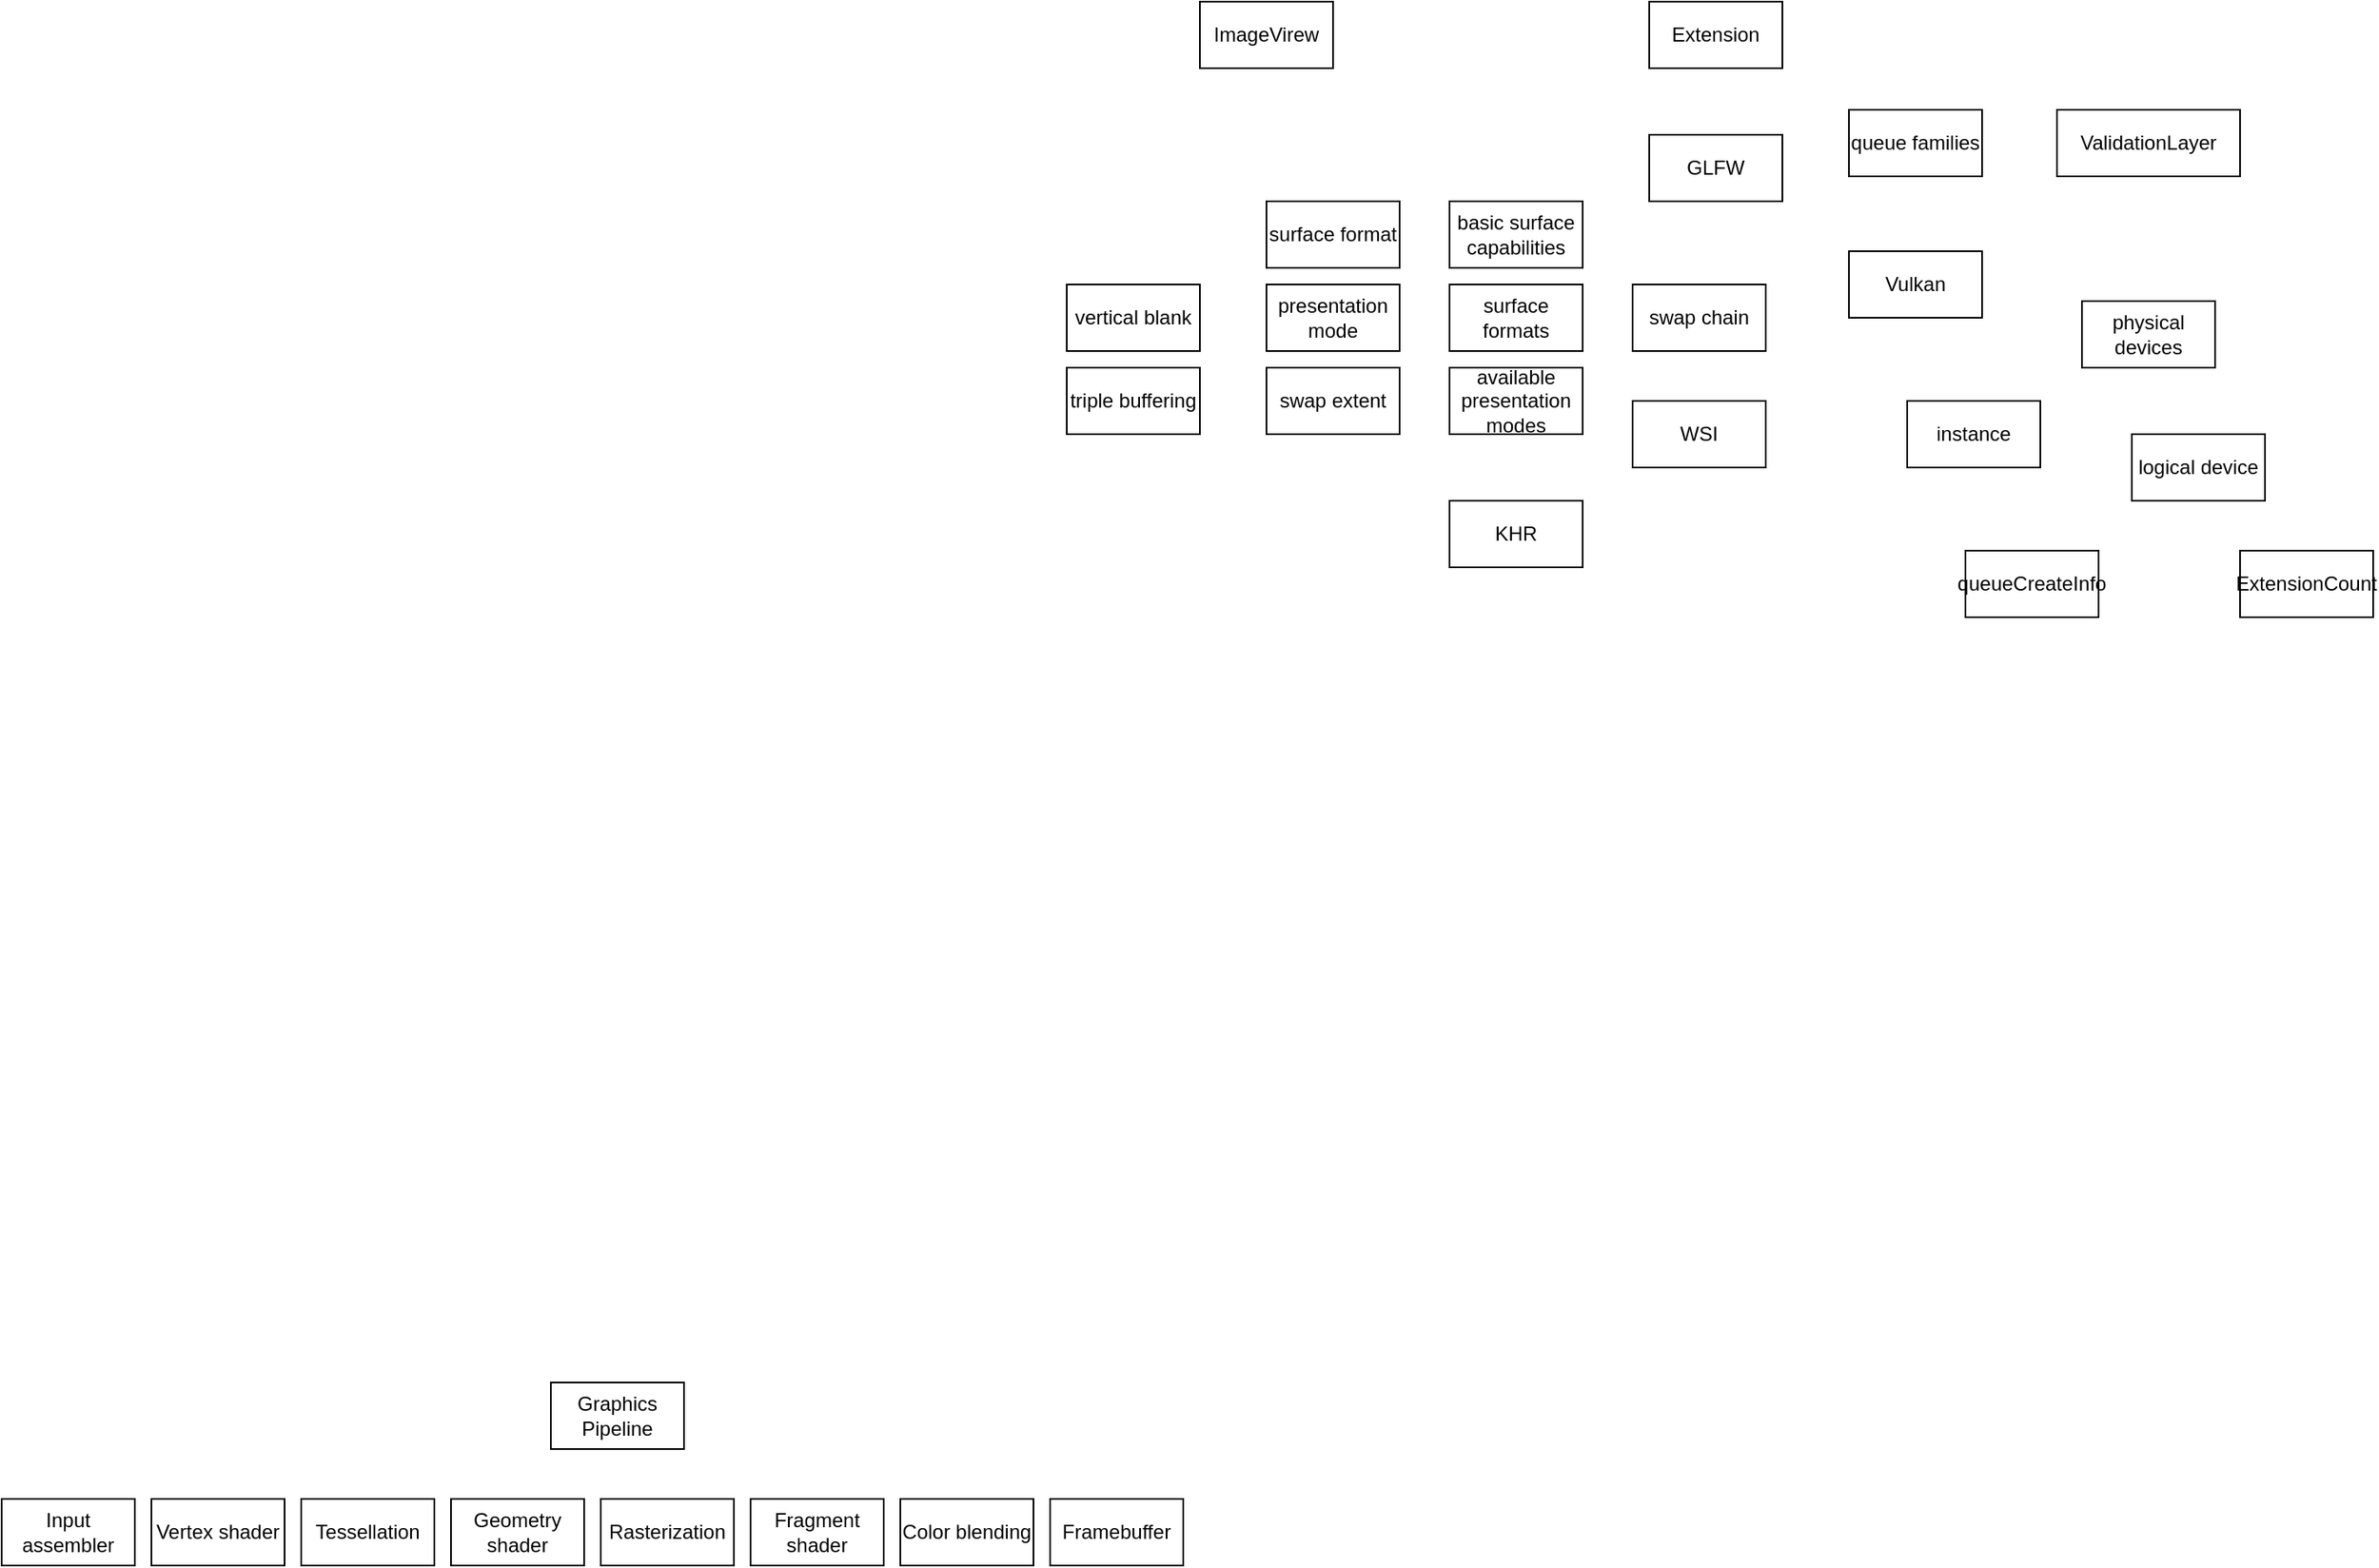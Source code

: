 <mxfile version="21.6.5" type="github">
  <diagram name="Page-1" id="YQkKPv3IHBz7KrScqebn">
    <mxGraphModel dx="616" dy="430" grid="1" gridSize="10" guides="1" tooltips="1" connect="1" arrows="1" fold="1" page="1" pageScale="1" pageWidth="5000" pageHeight="5000" math="0" shadow="0">
      <root>
        <mxCell id="0" />
        <mxCell id="1" parent="0" />
        <mxCell id="zpY-GAfpiMJKnw2xZxAC-1" value="Vulkan" style="rounded=0;whiteSpace=wrap;html=1;" vertex="1" parent="1">
          <mxGeometry x="1610" y="1070" width="80" height="40" as="geometry" />
        </mxCell>
        <mxCell id="zpY-GAfpiMJKnw2xZxAC-2" value="ValidationLayer" style="rounded=0;whiteSpace=wrap;html=1;" vertex="1" parent="1">
          <mxGeometry x="1735" y="985" width="110" height="40" as="geometry" />
        </mxCell>
        <mxCell id="zpY-GAfpiMJKnw2xZxAC-4" value="GLFW" style="rounded=0;whiteSpace=wrap;html=1;" vertex="1" parent="1">
          <mxGeometry x="1490" y="1000" width="80" height="40" as="geometry" />
        </mxCell>
        <mxCell id="zpY-GAfpiMJKnw2xZxAC-5" value="swap chain" style="rounded=0;whiteSpace=wrap;html=1;" vertex="1" parent="1">
          <mxGeometry x="1480" y="1090" width="80" height="40" as="geometry" />
        </mxCell>
        <mxCell id="zpY-GAfpiMJKnw2xZxAC-6" value="WSI" style="rounded=0;whiteSpace=wrap;html=1;" vertex="1" parent="1">
          <mxGeometry x="1480" y="1160" width="80" height="40" as="geometry" />
        </mxCell>
        <mxCell id="zpY-GAfpiMJKnw2xZxAC-7" value="instance" style="rounded=0;whiteSpace=wrap;html=1;" vertex="1" parent="1">
          <mxGeometry x="1645" y="1160" width="80" height="40" as="geometry" />
        </mxCell>
        <mxCell id="zpY-GAfpiMJKnw2xZxAC-8" value="physical devices" style="rounded=0;whiteSpace=wrap;html=1;" vertex="1" parent="1">
          <mxGeometry x="1750" y="1100" width="80" height="40" as="geometry" />
        </mxCell>
        <mxCell id="zpY-GAfpiMJKnw2xZxAC-9" value="queue families" style="rounded=0;whiteSpace=wrap;html=1;" vertex="1" parent="1">
          <mxGeometry x="1610" y="985" width="80" height="40" as="geometry" />
        </mxCell>
        <mxCell id="zpY-GAfpiMJKnw2xZxAC-10" value="logical device" style="rounded=0;whiteSpace=wrap;html=1;" vertex="1" parent="1">
          <mxGeometry x="1780" y="1180" width="80" height="40" as="geometry" />
        </mxCell>
        <mxCell id="zpY-GAfpiMJKnw2xZxAC-11" value="Extension" style="rounded=0;whiteSpace=wrap;html=1;" vertex="1" parent="1">
          <mxGeometry x="1490" y="920" width="80" height="40" as="geometry" />
        </mxCell>
        <mxCell id="zpY-GAfpiMJKnw2xZxAC-12" value="basic surface capabilities" style="rounded=0;whiteSpace=wrap;html=1;" vertex="1" parent="1">
          <mxGeometry x="1370" y="1040" width="80" height="40" as="geometry" />
        </mxCell>
        <mxCell id="zpY-GAfpiMJKnw2xZxAC-13" value="surface formats" style="rounded=0;whiteSpace=wrap;html=1;" vertex="1" parent="1">
          <mxGeometry x="1370" y="1090" width="80" height="40" as="geometry" />
        </mxCell>
        <mxCell id="zpY-GAfpiMJKnw2xZxAC-14" value="available presentation modes" style="rounded=0;whiteSpace=wrap;html=1;" vertex="1" parent="1">
          <mxGeometry x="1370" y="1140" width="80" height="40" as="geometry" />
        </mxCell>
        <mxCell id="zpY-GAfpiMJKnw2xZxAC-15" value="surface format" style="rounded=0;whiteSpace=wrap;html=1;" vertex="1" parent="1">
          <mxGeometry x="1260" y="1040" width="80" height="40" as="geometry" />
        </mxCell>
        <mxCell id="zpY-GAfpiMJKnw2xZxAC-18" value="presentation mode" style="rounded=0;whiteSpace=wrap;html=1;" vertex="1" parent="1">
          <mxGeometry x="1260" y="1090" width="80" height="40" as="geometry" />
        </mxCell>
        <mxCell id="zpY-GAfpiMJKnw2xZxAC-19" value="swap extent" style="rounded=0;whiteSpace=wrap;html=1;" vertex="1" parent="1">
          <mxGeometry x="1260" y="1140" width="80" height="40" as="geometry" />
        </mxCell>
        <mxCell id="zpY-GAfpiMJKnw2xZxAC-20" value="vertical blank" style="rounded=0;whiteSpace=wrap;html=1;" vertex="1" parent="1">
          <mxGeometry x="1140" y="1090" width="80" height="40" as="geometry" />
        </mxCell>
        <mxCell id="zpY-GAfpiMJKnw2xZxAC-21" value="triple buffering" style="rounded=0;whiteSpace=wrap;html=1;" vertex="1" parent="1">
          <mxGeometry x="1140" y="1140" width="80" height="40" as="geometry" />
        </mxCell>
        <mxCell id="zpY-GAfpiMJKnw2xZxAC-22" value="ImageVirew" style="rounded=0;whiteSpace=wrap;html=1;" vertex="1" parent="1">
          <mxGeometry x="1220" y="920" width="80" height="40" as="geometry" />
        </mxCell>
        <mxCell id="zpY-GAfpiMJKnw2xZxAC-23" value="queueCreateInfo" style="rounded=0;whiteSpace=wrap;html=1;" vertex="1" parent="1">
          <mxGeometry x="1680" y="1250" width="80" height="40" as="geometry" />
        </mxCell>
        <mxCell id="zpY-GAfpiMJKnw2xZxAC-24" value="ExtensionCount" style="rounded=0;whiteSpace=wrap;html=1;" vertex="1" parent="1">
          <mxGeometry x="1845" y="1250" width="80" height="40" as="geometry" />
        </mxCell>
        <mxCell id="zpY-GAfpiMJKnw2xZxAC-28" value="KHR" style="rounded=0;whiteSpace=wrap;html=1;" vertex="1" parent="1">
          <mxGeometry x="1370" y="1220" width="80" height="40" as="geometry" />
        </mxCell>
        <mxCell id="zpY-GAfpiMJKnw2xZxAC-29" value="Graphics Pipeline" style="rounded=0;whiteSpace=wrap;html=1;" vertex="1" parent="1">
          <mxGeometry x="830" y="1750" width="80" height="40" as="geometry" />
        </mxCell>
        <mxCell id="zpY-GAfpiMJKnw2xZxAC-30" value="Input assembler" style="rounded=0;whiteSpace=wrap;html=1;" vertex="1" parent="1">
          <mxGeometry x="500" y="1820" width="80" height="40" as="geometry" />
        </mxCell>
        <mxCell id="zpY-GAfpiMJKnw2xZxAC-31" value="Vertex shader" style="rounded=0;whiteSpace=wrap;html=1;" vertex="1" parent="1">
          <mxGeometry x="590" y="1820" width="80" height="40" as="geometry" />
        </mxCell>
        <mxCell id="zpY-GAfpiMJKnw2xZxAC-32" value="Tessellation" style="rounded=0;whiteSpace=wrap;html=1;" vertex="1" parent="1">
          <mxGeometry x="680" y="1820" width="80" height="40" as="geometry" />
        </mxCell>
        <mxCell id="zpY-GAfpiMJKnw2xZxAC-33" value="Geometry shader" style="rounded=0;whiteSpace=wrap;html=1;" vertex="1" parent="1">
          <mxGeometry x="770" y="1820" width="80" height="40" as="geometry" />
        </mxCell>
        <mxCell id="zpY-GAfpiMJKnw2xZxAC-34" value="Rasterization" style="rounded=0;whiteSpace=wrap;html=1;" vertex="1" parent="1">
          <mxGeometry x="860" y="1820" width="80" height="40" as="geometry" />
        </mxCell>
        <mxCell id="zpY-GAfpiMJKnw2xZxAC-35" value="Fragment shader" style="rounded=0;whiteSpace=wrap;html=1;" vertex="1" parent="1">
          <mxGeometry x="950" y="1820" width="80" height="40" as="geometry" />
        </mxCell>
        <mxCell id="zpY-GAfpiMJKnw2xZxAC-36" value="Color blending" style="rounded=0;whiteSpace=wrap;html=1;" vertex="1" parent="1">
          <mxGeometry x="1040" y="1820" width="80" height="40" as="geometry" />
        </mxCell>
        <mxCell id="zpY-GAfpiMJKnw2xZxAC-37" value="Framebuffer" style="rounded=0;whiteSpace=wrap;html=1;" vertex="1" parent="1">
          <mxGeometry x="1130" y="1820" width="80" height="40" as="geometry" />
        </mxCell>
      </root>
    </mxGraphModel>
  </diagram>
</mxfile>

